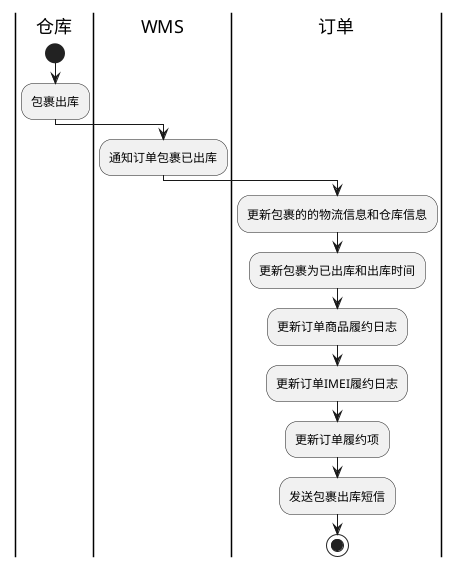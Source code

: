 @startuml

|仓库|
start
:包裹出库;

|WMS|
:通知订单包裹已出库;

|订单|
:更新包裹的的物流信息和仓库信息;
:更新包裹为已出库和出库时间;
:更新订单商品履约日志;
:更新订单IMEI履约日志;
:更新订单履约项;
:发送包裹出库短信;
stop
@enduml

